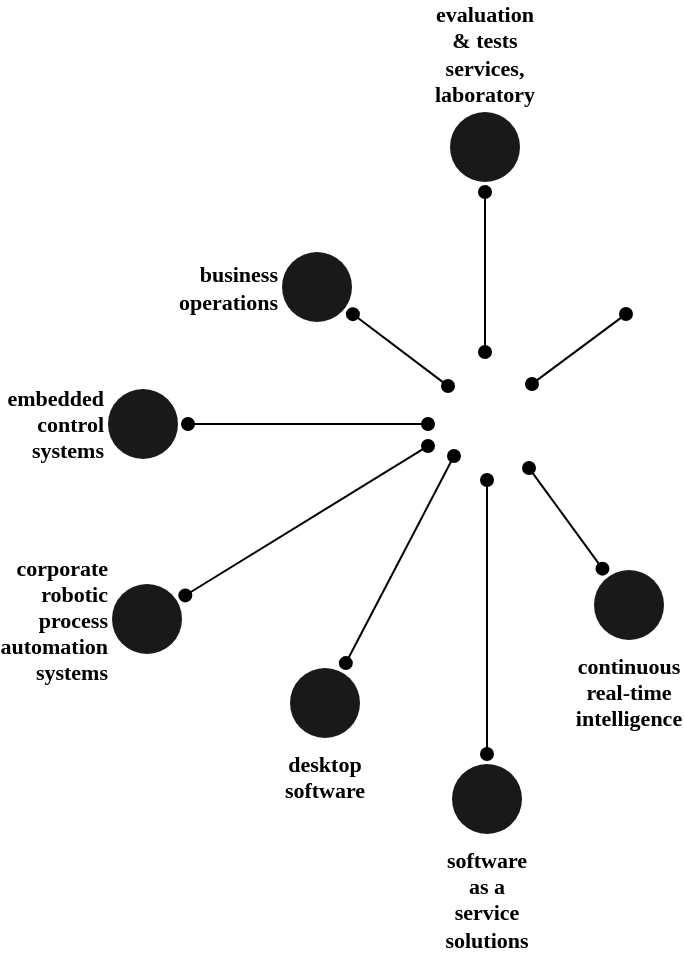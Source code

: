 <mxfile version="22.1.2" type="device" pages="3">
  <diagram name="serving" id="B8YJLKPye3qC7PbBZhVp">
    <mxGraphModel dx="1434" dy="1004" grid="1" gridSize="10" guides="1" tooltips="1" connect="1" arrows="1" fold="1" page="1" pageScale="1" pageWidth="1169" pageHeight="827" math="0" shadow="0">
      <root>
        <mxCell id="0" />
        <mxCell id="1" parent="0" />
        <mxCell id="2Bt4Rq4BfYx-2PrmW1WO-1" style="edgeStyle=orthogonalEdgeStyle;rounded=0;orthogonalLoop=1;jettySize=auto;html=1;startArrow=oval;startFill=1;endArrow=oval;endFill=1;targetPerimeterSpacing=5;sourcePerimeterSpacing=5;fontFamily=Asap;fontSource=https%3A%2F%2Ffonts.googleapis.com%2Fcss%3Ffamily%3DAsap;" parent="1" source="2Bt4Rq4BfYx-2PrmW1WO-2" edge="1">
          <mxGeometry relative="1" as="geometry">
            <mxPoint x="579.5" y="254" as="targetPoint" />
          </mxGeometry>
        </mxCell>
        <mxCell id="2Bt4Rq4BfYx-2PrmW1WO-2" value="software as a service solutions" style="ellipse;whiteSpace=wrap;html=1;aspect=fixed;fontFamily=Asap;fontSize=11;fillColor=#000000;strokeColor=none;rotation=0;labelPosition=center;verticalLabelPosition=bottom;align=center;verticalAlign=top;opacity=90;fontStyle=1;fontSource=https%3A%2F%2Ffonts.googleapis.com%2Fcss%3Ffamily%3DAsap;" parent="1" vertex="1">
          <mxGeometry x="562" y="396" width="35" height="35" as="geometry" />
        </mxCell>
        <mxCell id="2Bt4Rq4BfYx-2PrmW1WO-3" style="rounded=0;orthogonalLoop=1;jettySize=auto;html=1;endArrow=oval;endFill=1;startArrow=oval;startFill=1;targetPerimeterSpacing=5;sourcePerimeterSpacing=5;fontFamily=Asap;fontSource=https%3A%2F%2Ffonts.googleapis.com%2Fcss%3Ffamily%3DAsap;" parent="1" source="2Bt4Rq4BfYx-2PrmW1WO-4" edge="1">
          <mxGeometry relative="1" as="geometry">
            <mxPoint x="560" y="207" as="targetPoint" />
          </mxGeometry>
        </mxCell>
        <mxCell id="2Bt4Rq4BfYx-2PrmW1WO-4" value="business operations" style="ellipse;whiteSpace=wrap;html=1;aspect=fixed;fontFamily=Asap;fontSize=11;fillColor=#000000;strokeColor=none;rotation=0;labelPosition=left;verticalLabelPosition=middle;align=right;verticalAlign=middle;opacity=90;fontStyle=1;fontSource=https%3A%2F%2Ffonts.googleapis.com%2Fcss%3Ffamily%3DAsap;" parent="1" vertex="1">
          <mxGeometry x="477" y="140" width="35" height="35" as="geometry" />
        </mxCell>
        <mxCell id="uvL6xRQt1v_BcKy-2IlW-1" style="edgeStyle=orthogonalEdgeStyle;rounded=0;orthogonalLoop=1;jettySize=auto;html=1;fontFamily=Asap;fontSource=https%3A%2F%2Ffonts.googleapis.com%2Fcss%3Ffamily%3DAsap;endArrow=oval;endFill=1;jumpStyle=gap;sourcePerimeterSpacing=5;startArrow=oval;startFill=1;" edge="1" parent="1" source="2Bt4Rq4BfYx-2PrmW1WO-6">
          <mxGeometry relative="1" as="geometry">
            <mxPoint x="550" y="226" as="targetPoint" />
          </mxGeometry>
        </mxCell>
        <mxCell id="2Bt4Rq4BfYx-2PrmW1WO-6" value="embedded control systems" style="ellipse;whiteSpace=wrap;html=1;aspect=fixed;fontFamily=Asap;fontSize=11;fillColor=#000000;strokeColor=none;rotation=0;labelPosition=left;verticalLabelPosition=middle;align=right;verticalAlign=middle;opacity=90;fontStyle=1;fontSource=https%3A%2F%2Ffonts.googleapis.com%2Fcss%3Ffamily%3DAsap;" parent="1" vertex="1">
          <mxGeometry x="390" y="208.5" width="35" height="35" as="geometry" />
        </mxCell>
        <mxCell id="2Bt4Rq4BfYx-2PrmW1WO-7" style="rounded=0;orthogonalLoop=1;jettySize=auto;html=1;startArrow=oval;startFill=1;endArrow=oval;endFill=1;targetPerimeterSpacing=5;sourcePerimeterSpacing=5;fontFamily=Asap;fontSource=https%3A%2F%2Ffonts.googleapis.com%2Fcss%3Ffamily%3DAsap;" parent="1" source="2Bt4Rq4BfYx-2PrmW1WO-8" edge="1">
          <mxGeometry relative="1" as="geometry">
            <mxPoint x="550" y="237" as="targetPoint" />
          </mxGeometry>
        </mxCell>
        <mxCell id="2Bt4Rq4BfYx-2PrmW1WO-8" value="corporate robotic process automation systems" style="ellipse;whiteSpace=wrap;html=1;aspect=fixed;fontFamily=Asap;fontSize=11;fillColor=#000000;strokeColor=none;rotation=0;labelPosition=left;verticalLabelPosition=middle;align=right;verticalAlign=middle;opacity=90;fontStyle=1;fontSource=https%3A%2F%2Ffonts.googleapis.com%2Fcss%3Ffamily%3DAsap;" parent="1" vertex="1">
          <mxGeometry x="392" y="306" width="35" height="35" as="geometry" />
        </mxCell>
        <mxCell id="2Bt4Rq4BfYx-2PrmW1WO-9" style="rounded=0;orthogonalLoop=1;jettySize=auto;html=1;startArrow=oval;startFill=1;endArrow=oval;endFill=1;targetPerimeterSpacing=5;sourcePerimeterSpacing=5;fontFamily=Asap;fontSource=https%3A%2F%2Ffonts.googleapis.com%2Fcss%3Ffamily%3DAsap;" parent="1" source="2Bt4Rq4BfYx-2PrmW1WO-10" edge="1">
          <mxGeometry relative="1" as="geometry">
            <mxPoint x="563" y="242" as="targetPoint" />
          </mxGeometry>
        </mxCell>
        <UserObject label="desktop software" tooltip="Controller, Asset Owner" id="2Bt4Rq4BfYx-2PrmW1WO-10">
          <mxCell style="ellipse;whiteSpace=wrap;html=1;aspect=fixed;fontFamily=Asap;fontSize=11;fillColor=#000000;strokeColor=none;rotation=0;labelPosition=center;verticalLabelPosition=bottom;align=center;verticalAlign=top;opacity=90;fontStyle=1;fontSource=https%3A%2F%2Ffonts.googleapis.com%2Fcss%3Ffamily%3DAsap;" parent="1" vertex="1">
            <mxGeometry x="481" y="348" width="35" height="35" as="geometry" />
          </mxCell>
        </UserObject>
        <mxCell id="2Bt4Rq4BfYx-2PrmW1WO-11" value="" style="endArrow=oval;html=1;rounded=0;startArrow=oval;startFill=1;endFill=1;fontFamily=Asap;fontSource=https%3A%2F%2Ffonts.googleapis.com%2Fcss%3Ffamily%3DAsap;" parent="1" edge="1">
          <mxGeometry width="50" height="50" relative="1" as="geometry">
            <mxPoint x="602" y="206" as="sourcePoint" />
            <mxPoint x="649" y="171" as="targetPoint" />
          </mxGeometry>
        </mxCell>
        <mxCell id="2Bt4Rq4BfYx-2PrmW1WO-12" style="rounded=0;orthogonalLoop=1;jettySize=auto;html=1;startArrow=oval;startFill=1;endArrow=oval;endFill=1;targetPerimeterSpacing=5;sourcePerimeterSpacing=5;fontFamily=Asap;fontSource=https%3A%2F%2Ffonts.googleapis.com%2Fcss%3Ffamily%3DAsap;" parent="1" source="2Bt4Rq4BfYx-2PrmW1WO-13" edge="1">
          <mxGeometry relative="1" as="geometry">
            <mxPoint x="600.5" y="248" as="targetPoint" />
          </mxGeometry>
        </mxCell>
        <UserObject label="continuous real-time intelligence" tooltip="&lt;a href=&quot;https://www.gartner.com/en/information-technology/glossary/continuous-intelligence&quot;&gt;Definition&lt;/a&gt;, &lt;a href=&quot;https://cloud.google.com/blog/products/data-analytics/google-clouds-innovations-for-continuous-real-time-intelligence/&quot;&gt;Google&#39;s Approach&lt;/a&gt;" id="2Bt4Rq4BfYx-2PrmW1WO-13">
          <mxCell style="ellipse;whiteSpace=wrap;html=1;aspect=fixed;fontFamily=Asap;fontSize=11;fillColor=#000000;strokeColor=none;rotation=0;labelPosition=center;verticalLabelPosition=bottom;align=center;verticalAlign=top;opacity=90;fontStyle=1;fontSource=https%3A%2F%2Ffonts.googleapis.com%2Fcss%3Ffamily%3DAsap;" parent="1" vertex="1">
            <mxGeometry x="633" y="299" width="35" height="35" as="geometry" />
          </mxCell>
        </UserObject>
        <mxCell id="uvL6xRQt1v_BcKy-2IlW-2" style="edgeStyle=orthogonalEdgeStyle;rounded=0;orthogonalLoop=1;jettySize=auto;html=1;fontFamily=Asap;fontSource=https%3A%2F%2Ffonts.googleapis.com%2Fcss%3Ffamily%3DAsap;endArrow=oval;endFill=1;jumpStyle=gap;sourcePerimeterSpacing=5;startArrow=oval;startFill=1;" edge="1" parent="1" source="2Bt4Rq4BfYx-2PrmW1WO-15">
          <mxGeometry relative="1" as="geometry">
            <mxPoint x="578.5" y="190" as="targetPoint" />
          </mxGeometry>
        </mxCell>
        <UserObject label="evaluation &amp;amp; tests services, laboratory" tooltip="&lt;a href=&quot;https://www.gartner.com/en/information-technology/glossary/continuous-intelligence&quot;&gt;Definition&lt;/a&gt;, &lt;a href=&quot;https://cloud.google.com/blog/products/data-analytics/google-clouds-innovations-for-continuous-real-time-intelligence/&quot;&gt;Google&#39;s Approach&lt;/a&gt;" id="2Bt4Rq4BfYx-2PrmW1WO-15">
          <mxCell style="ellipse;whiteSpace=wrap;html=1;aspect=fixed;fontFamily=Asap;fontSize=11;fillColor=#000000;strokeColor=none;rotation=0;labelPosition=center;verticalLabelPosition=top;align=center;verticalAlign=bottom;opacity=90;fontStyle=1;fontSource=https%3A%2F%2Ffonts.googleapis.com%2Fcss%3Ffamily%3DAsap;flipV=1;" parent="1" vertex="1">
            <mxGeometry x="561" y="70" width="35" height="35" as="geometry" />
          </mxCell>
        </UserObject>
      </root>
    </mxGraphModel>
  </diagram>
  <diagram id="yfDN92w2lRwXXYNP77dG" name="systems">
    <mxGraphModel dx="1434" dy="1004" grid="1" gridSize="10" guides="1" tooltips="1" connect="1" arrows="1" fold="1" page="1" pageScale="1" pageWidth="1169" pageHeight="827" math="0" shadow="0">
      <root>
        <mxCell id="0" />
        <mxCell id="1" parent="0" />
        <mxCell id="NSVp-qioy5Gy7aW1nyWw-1" style="edgeStyle=orthogonalEdgeStyle;rounded=0;orthogonalLoop=1;jettySize=auto;html=1;startArrow=oval;startFill=1;endArrow=oval;endFill=1;targetPerimeterSpacing=5;sourcePerimeterSpacing=5;fontFamily=Asap;fontSource=https%3A%2F%2Ffonts.googleapis.com%2Fcss%3Ffamily%3DAsap;fontSize=10;textOpacity=80;" parent="1" source="NSVp-qioy5Gy7aW1nyWw-2" edge="1">
          <mxGeometry relative="1" as="geometry">
            <mxPoint x="309.5" y="504" as="targetPoint" />
          </mxGeometry>
        </mxCell>
        <mxCell id="NSVp-qioy5Gy7aW1nyWw-2" value="Natural Language Processing Statements" style="ellipse;whiteSpace=wrap;html=1;aspect=fixed;fontFamily=Asap;fontSize=10;fillColor=#000000;strokeColor=none;rotation=0;labelPosition=center;verticalLabelPosition=bottom;align=center;verticalAlign=top;opacity=90;fontStyle=1;fontSource=https%3A%2F%2Ffonts.googleapis.com%2Fcss%3Ffamily%3DAsap;textOpacity=80;" parent="1" vertex="1">
          <mxGeometry x="292" y="584" width="35" height="35" as="geometry" />
        </mxCell>
        <mxCell id="NSVp-qioy5Gy7aW1nyWw-3" style="rounded=0;orthogonalLoop=1;jettySize=auto;html=1;endArrow=oval;endFill=1;startArrow=oval;startFill=1;sourcePerimeterSpacing=5;targetPerimeterSpacing=5;opacity=60;fontFamily=Asap;fontSource=https%3A%2F%2Ffonts.googleapis.com%2Fcss%3Ffamily%3DAsap;fontSize=10;textOpacity=80;" parent="1" source="NSVp-qioy5Gy7aW1nyWw-4" edge="1">
          <mxGeometry relative="1" as="geometry">
            <mxPoint x="560" y="430" as="targetPoint" />
          </mxGeometry>
        </mxCell>
        <UserObject label="Model Business Metrics" tooltip="Must be aware of developments that involve (a) confidential &amp; sensitive data, (b) externally facing services." id="NSVp-qioy5Gy7aW1nyWw-4">
          <mxCell style="ellipse;whiteSpace=wrap;html=1;aspect=fixed;fontFamily=Asap;fontSize=10;fillColor=#4D4D4D;strokeColor=none;rotation=0;labelPosition=right;verticalLabelPosition=middle;align=left;verticalAlign=middle;fontStyle=1;opacity=60;fontSource=https%3A%2F%2Ffonts.googleapis.com%2Fcss%3Ffamily%3DAsap;textOpacity=80;" parent="1" vertex="1">
            <mxGeometry x="640" y="350" width="35" height="35" as="geometry" />
          </mxCell>
        </UserObject>
        <mxCell id="NSVp-qioy5Gy7aW1nyWw-5" style="edgeStyle=orthogonalEdgeStyle;rounded=0;orthogonalLoop=1;jettySize=auto;html=1;entryX=1;entryY=0.5;entryDx=0;entryDy=0;endArrow=oval;endFill=1;startArrow=oval;startFill=1;targetPerimeterSpacing=5;sourcePerimeterSpacing=5;jumpStyle=none;endSize=6;opacity=60;fontFamily=Asap;fontSource=https%3A%2F%2Ffonts.googleapis.com%2Fcss%3Ffamily%3DAsap;fontSize=10;textOpacity=80;" parent="1" source="NSVp-qioy5Gy7aW1nyWw-6" edge="1">
          <mxGeometry relative="1" as="geometry">
            <mxPoint x="567" y="435" as="targetPoint" />
          </mxGeometry>
        </mxCell>
        <UserObject label="Model Performance Metrics" tooltip="Interacts with the cloud platform service team, and has a good understanding of the agency&#39;s cloud platform tools." id="NSVp-qioy5Gy7aW1nyWw-6">
          <mxCell style="ellipse;whiteSpace=wrap;html=1;aspect=fixed;fontFamily=Asap;fontSize=10;fillColor=#4D4D4D;strokeColor=none;rotation=0;labelPosition=center;verticalLabelPosition=bottom;align=center;verticalAlign=top;fontStyle=1;opacity=60;fontSource=https%3A%2F%2Ffonts.googleapis.com%2Fcss%3Ffamily%3DAsap;textOpacity=80;" parent="1" vertex="1">
            <mxGeometry x="657" y="417.5" width="35" height="35" as="geometry" />
          </mxCell>
        </UserObject>
        <mxCell id="NSVp-qioy5Gy7aW1nyWw-7" style="rounded=0;orthogonalLoop=1;jettySize=auto;html=1;endArrow=oval;endFill=1;startArrow=oval;startFill=1;sourcePerimeterSpacing=5;targetPerimeterSpacing=5;opacity=60;fontFamily=Asap;fontSource=https%3A%2F%2Ffonts.googleapis.com%2Fcss%3Ffamily%3DAsap;fontSize=10;textOpacity=80;" parent="1" source="NSVp-qioy5Gy7aW1nyWw-8" edge="1">
          <mxGeometry relative="1" as="geometry">
            <mxPoint x="560" y="420" as="targetPoint" />
            <Array as="points">
              <mxPoint x="570" y="390" />
            </Array>
          </mxGeometry>
        </mxCell>
        <mxCell id="NSVp-qioy5Gy7aW1nyWw-8" value="Model Aim" style="ellipse;whiteSpace=wrap;html=1;aspect=fixed;fontFamily=Asap;fontSize=10;fillColor=#4D4D4D;strokeColor=none;rotation=0;labelPosition=right;verticalLabelPosition=middle;align=left;verticalAlign=middle;fontStyle=1;opacity=60;fontSource=https%3A%2F%2Ffonts.googleapis.com%2Fcss%3Ffamily%3DAsap;textOpacity=80;" parent="1" vertex="1">
          <mxGeometry x="570" y="305" width="35" height="35" as="geometry" />
        </mxCell>
        <mxCell id="NSVp-qioy5Gy7aW1nyWw-9" style="rounded=0;orthogonalLoop=1;jettySize=auto;html=1;endArrow=oval;endFill=1;startArrow=oval;startFill=1;targetPerimeterSpacing=5;sourcePerimeterSpacing=5;fontFamily=Asap;fontSource=https%3A%2F%2Ffonts.googleapis.com%2Fcss%3Ffamily%3DAsap;fontSize=10;textOpacity=80;" parent="1" source="NSVp-qioy5Gy7aW1nyWw-10" edge="1">
          <mxGeometry relative="1" as="geometry">
            <mxPoint x="290" y="474" as="targetPoint" />
          </mxGeometry>
        </mxCell>
        <mxCell id="NSVp-qioy5Gy7aW1nyWw-10" value="Features: lineage, sensitivity, profile, errors, etc." style="ellipse;whiteSpace=wrap;html=1;aspect=fixed;fontFamily=Asap;fontSize=10;fillColor=#000000;strokeColor=none;rotation=0;labelPosition=left;verticalLabelPosition=middle;align=right;verticalAlign=middle;opacity=90;fontStyle=1;fontSource=https%3A%2F%2Ffonts.googleapis.com%2Fcss%3Ffamily%3DAsap;textOpacity=80;" parent="1" vertex="1">
          <mxGeometry x="207" y="407" width="35" height="35" as="geometry" />
        </mxCell>
        <mxCell id="NSVp-qioy5Gy7aW1nyWw-11" style="rounded=0;orthogonalLoop=1;jettySize=auto;html=1;strokeColor=#330000;opacity=60;startArrow=oval;startFill=1;endArrow=oval;endFill=1;targetPerimeterSpacing=5;sourcePerimeterSpacing=5;fontFamily=Asap;fontSource=https%3A%2F%2Ffonts.googleapis.com%2Fcss%3Ffamily%3DAsap;fontSize=10;textOpacity=80;" parent="1" source="NSVp-qioy5Gy7aW1nyWw-12" edge="1">
          <mxGeometry relative="1" as="geometry">
            <mxPoint x="496" y="602" as="targetPoint" />
          </mxGeometry>
        </mxCell>
        <mxCell id="NSVp-qioy5Gy7aW1nyWw-12" value="Performance &amp;amp; Scalability" style="ellipse;whiteSpace=wrap;html=1;aspect=fixed;fontFamily=Asap;fontSize=10;fillColor=#330000;strokeColor=none;rotation=0;labelPosition=center;verticalLabelPosition=bottom;align=center;verticalAlign=top;opacity=60;fontStyle=1;fontSource=https%3A%2F%2Ffonts.googleapis.com%2Fcss%3Ffamily%3DAsap;textOpacity=80;" parent="1" vertex="1">
          <mxGeometry x="501" y="667" width="35" height="35" as="geometry" />
        </mxCell>
        <mxCell id="NSVp-qioy5Gy7aW1nyWw-13" style="edgeStyle=orthogonalEdgeStyle;rounded=0;orthogonalLoop=1;jettySize=auto;html=1;strokeColor=#330000;opacity=60;startArrow=oval;startFill=1;endArrow=oval;endFill=1;targetPerimeterSpacing=5;sourcePerimeterSpacing=5;fontFamily=Asap;fontSource=https%3A%2F%2Ffonts.googleapis.com%2Fcss%3Ffamily%3DAsap;fontSize=10;textOpacity=80;" parent="1" source="NSVp-qioy5Gy7aW1nyWw-14" edge="1">
          <mxGeometry relative="1" as="geometry">
            <mxPoint x="516" y="569.5" as="targetPoint" />
          </mxGeometry>
        </mxCell>
        <mxCell id="NSVp-qioy5Gy7aW1nyWw-14" value="System Context &amp;amp; Architectures" style="ellipse;whiteSpace=wrap;html=1;aspect=fixed;fontFamily=Asap;fontSize=10;fillColor=#330000;strokeColor=none;rotation=0;labelPosition=right;verticalLabelPosition=middle;align=left;verticalAlign=middle;opacity=60;fontStyle=1;fontSource=https%3A%2F%2Ffonts.googleapis.com%2Fcss%3Ffamily%3DAsap;textOpacity=80;" parent="1" vertex="1">
          <mxGeometry x="571" y="552" width="35" height="35" as="geometry" />
        </mxCell>
        <mxCell id="NSVp-qioy5Gy7aW1nyWw-15" style="rounded=0;orthogonalLoop=1;jettySize=auto;html=1;strokeColor=#330000;opacity=60;startArrow=oval;startFill=1;endArrow=oval;endFill=1;targetPerimeterSpacing=5;sourcePerimeterSpacing=5;fontFamily=Asap;fontSource=https%3A%2F%2Ffonts.googleapis.com%2Fcss%3Ffamily%3DAsap;fontSize=10;textOpacity=80;" parent="1" source="NSVp-qioy5Gy7aW1nyWw-16" edge="1">
          <mxGeometry relative="1" as="geometry">
            <mxPoint x="516" y="582" as="targetPoint" />
          </mxGeometry>
        </mxCell>
        <mxCell id="NSVp-qioy5Gy7aW1nyWw-16" value="System Security" style="ellipse;whiteSpace=wrap;html=1;aspect=fixed;fontFamily=Asap;fontSize=10;fillColor=#330000;strokeColor=none;rotation=0;labelPosition=right;verticalLabelPosition=middle;align=left;verticalAlign=middle;opacity=60;fontStyle=1;fontSource=https%3A%2F%2Ffonts.googleapis.com%2Fcss%3Ffamily%3DAsap;textOpacity=80;" parent="1" vertex="1">
          <mxGeometry x="588" y="597" width="35" height="35" as="geometry" />
        </mxCell>
        <mxCell id="NSVp-qioy5Gy7aW1nyWw-17" style="rounded=0;orthogonalLoop=1;jettySize=auto;html=1;strokeColor=#330000;opacity=60;startArrow=oval;startFill=1;endArrow=oval;endFill=1;targetPerimeterSpacing=5;sourcePerimeterSpacing=5;fontFamily=Asap;fontSource=https%3A%2F%2Ffonts.googleapis.com%2Fcss%3Ffamily%3DAsap;fontSize=10;textOpacity=80;" parent="1" source="NSVp-qioy5Gy7aW1nyWw-18" edge="1">
          <mxGeometry relative="1" as="geometry">
            <mxPoint x="506" y="592" as="targetPoint" />
          </mxGeometry>
        </mxCell>
        <mxCell id="NSVp-qioy5Gy7aW1nyWw-18" value="Usability &amp;amp; Accessibility" style="ellipse;whiteSpace=wrap;html=1;aspect=fixed;fontFamily=Asap;fontSize=10;fillColor=#330000;strokeColor=none;rotation=0;labelPosition=right;verticalLabelPosition=middle;align=left;verticalAlign=middle;opacity=60;fontStyle=1;fontSource=https%3A%2F%2Ffonts.googleapis.com%2Fcss%3Ffamily%3DAsap;textOpacity=80;" parent="1" vertex="1">
          <mxGeometry x="556" y="652" width="35" height="35" as="geometry" />
        </mxCell>
        <mxCell id="NSVp-qioy5Gy7aW1nyWw-19" style="rounded=0;orthogonalLoop=1;jettySize=auto;html=1;strokeColor=#CC6600;opacity=60;startArrow=oval;startFill=1;endArrow=oval;endFill=1;targetPerimeterSpacing=5;sourcePerimeterSpacing=5;fontFamily=Asap;fontSource=https%3A%2F%2Ffonts.googleapis.com%2Fcss%3Ffamily%3DAsap;fontSize=10;textOpacity=80;" parent="1" source="NSVp-qioy5Gy7aW1nyWw-20" edge="1">
          <mxGeometry relative="1" as="geometry">
            <mxPoint x="416" y="537" as="targetPoint" />
          </mxGeometry>
        </mxCell>
        <mxCell id="NSVp-qioy5Gy7aW1nyWw-20" value="COST" style="ellipse;whiteSpace=wrap;html=1;aspect=fixed;fontFamily=Asap;fontSize=10;fillColor=#CC6600;strokeColor=none;rotation=0;labelPosition=center;verticalLabelPosition=bottom;align=center;verticalAlign=top;opacity=80;fontStyle=1;fontSource=https%3A%2F%2Ffonts.googleapis.com%2Fcss%3Ffamily%3DAsap;textOpacity=80;" parent="1" vertex="1">
          <mxGeometry x="398" y="597" width="35" height="35" as="geometry" />
        </mxCell>
        <mxCell id="NSVp-qioy5Gy7aW1nyWw-21" style="rounded=0;orthogonalLoop=1;jettySize=auto;html=1;strokeColor=#336600;endArrow=oval;endFill=1;startArrow=oval;startFill=1;targetPerimeterSpacing=5;sourcePerimeterSpacing=5;fontFamily=Asap;fontSource=https%3A%2F%2Ffonts.googleapis.com%2Fcss%3Ffamily%3DAsap;fontSize=10;textOpacity=80;" parent="1" edge="1">
          <mxGeometry relative="1" as="geometry">
            <mxPoint x="319" y="351" as="targetPoint" />
            <mxPoint x="254.975" y="306.342" as="sourcePoint" />
          </mxGeometry>
        </mxCell>
        <mxCell id="NSVp-qioy5Gy7aW1nyWw-22" value="Problem Statement" style="ellipse;whiteSpace=wrap;html=1;aspect=fixed;fontFamily=Asap;fontSize=10;fillColor=#336600;strokeColor=none;rotation=0;labelPosition=center;verticalLabelPosition=top;align=center;verticalAlign=bottom;opacity=40;fontStyle=1;fontSource=https%3A%2F%2Ffonts.googleapis.com%2Fcss%3Ffamily%3DAsap;textOpacity=80;" parent="1" vertex="1">
          <mxGeometry x="220" y="275" width="35" height="35" as="geometry" />
        </mxCell>
        <mxCell id="NSVp-qioy5Gy7aW1nyWw-23" style="rounded=0;orthogonalLoop=1;jettySize=auto;html=1;strokeColor=#336600;endArrow=oval;endFill=1;startArrow=oval;startFill=1;targetPerimeterSpacing=5;sourcePerimeterSpacing=5;fontFamily=Asap;fontSource=https%3A%2F%2Ffonts.googleapis.com%2Fcss%3Ffamily%3DAsap;fontSize=10;textOpacity=80;" parent="1" source="NSVp-qioy5Gy7aW1nyWw-24" edge="1">
          <mxGeometry relative="1" as="geometry">
            <mxPoint x="328" y="343" as="targetPoint" />
          </mxGeometry>
        </mxCell>
        <mxCell id="NSVp-qioy5Gy7aW1nyWw-24" value="Outcome Expectations" style="ellipse;whiteSpace=wrap;html=1;aspect=fixed;fontFamily=Asap;fontSize=10;fillColor=#336600;strokeColor=none;rotation=0;labelPosition=center;verticalLabelPosition=top;align=center;verticalAlign=bottom;opacity=40;fontStyle=1;fontSource=https%3A%2F%2Ffonts.googleapis.com%2Fcss%3Ffamily%3DAsap;textOpacity=80;" parent="1" vertex="1">
          <mxGeometry x="310" y="243" width="35" height="35" as="geometry" />
        </mxCell>
        <mxCell id="NSVp-qioy5Gy7aW1nyWw-25" value="PROJECT" style="ellipse;whiteSpace=wrap;html=1;aspect=fixed;fillColor=#000000;strokeColor=none;rotation=0;fontFamily=Asap;fontSize=10;fontStyle=1;fontColor=#FFFFFF;opacity=90;fontSource=https%3A%2F%2Ffonts.googleapis.com%2Fcss%3Ffamily%3DAsap;textOpacity=80;" parent="1" vertex="1">
          <mxGeometry x="360" y="400" width="125" height="125" as="geometry" />
        </mxCell>
        <mxCell id="NSVp-qioy5Gy7aW1nyWw-26" value="" style="endArrow=oval;html=1;rounded=0;endFill=1;startArrow=oval;startFill=1;opacity=60;fontFamily=Asap;fontSource=https%3A%2F%2Ffonts.googleapis.com%2Fcss%3Ffamily%3DAsap;fontSize=10;textOpacity=80;" parent="1" edge="1">
          <mxGeometry width="50" height="50" relative="1" as="geometry">
            <mxPoint x="502" y="466" as="sourcePoint" />
            <mxPoint x="552" y="436" as="targetPoint" />
          </mxGeometry>
        </mxCell>
        <mxCell id="NSVp-qioy5Gy7aW1nyWw-27" value="" style="endArrow=oval;html=1;rounded=0;strokeColor=#336600;endFill=1;startArrow=oval;startFill=1;fontFamily=Asap;fontSource=https%3A%2F%2Ffonts.googleapis.com%2Fcss%3Ffamily%3DAsap;fontSize=10;textOpacity=80;" parent="1" edge="1">
          <mxGeometry width="50" height="50" relative="1" as="geometry">
            <mxPoint x="330" y="360" as="sourcePoint" />
            <mxPoint x="380" y="400" as="targetPoint" />
          </mxGeometry>
        </mxCell>
        <mxCell id="NSVp-qioy5Gy7aW1nyWw-28" style="rounded=0;orthogonalLoop=1;jettySize=auto;html=1;startArrow=oval;startFill=1;endArrow=oval;endFill=1;targetPerimeterSpacing=5;sourcePerimeterSpacing=5;fontFamily=Asap;fontSource=https%3A%2F%2Ffonts.googleapis.com%2Fcss%3Ffamily%3DAsap;fontSize=10;textOpacity=80;" parent="1" source="NSVp-qioy5Gy7aW1nyWw-29" edge="1">
          <mxGeometry relative="1" as="geometry">
            <mxPoint x="280" y="494" as="targetPoint" />
          </mxGeometry>
        </mxCell>
        <mxCell id="NSVp-qioy5Gy7aW1nyWw-29" value="Motivation" style="ellipse;whiteSpace=wrap;html=1;aspect=fixed;fontFamily=Asap;fontSize=10;fillColor=#000000;strokeColor=none;rotation=0;labelPosition=left;verticalLabelPosition=middle;align=right;verticalAlign=middle;opacity=90;fontStyle=1;fontSource=https%3A%2F%2Ffonts.googleapis.com%2Fcss%3Ffamily%3DAsap;textOpacity=80;" parent="1" vertex="1">
          <mxGeometry x="140" y="477" width="35" height="35" as="geometry" />
        </mxCell>
        <mxCell id="NSVp-qioy5Gy7aW1nyWw-30" style="rounded=0;orthogonalLoop=1;jettySize=auto;html=1;startArrow=oval;startFill=1;endArrow=oval;endFill=1;targetPerimeterSpacing=5;sourcePerimeterSpacing=5;fontFamily=Asap;fontSource=https%3A%2F%2Ffonts.googleapis.com%2Fcss%3Ffamily%3DAsap;fontSize=10;textOpacity=80;" parent="1" source="NSVp-qioy5Gy7aW1nyWw-31" edge="1">
          <mxGeometry relative="1" as="geometry">
            <mxPoint x="280" y="504" as="targetPoint" />
          </mxGeometry>
        </mxCell>
        <mxCell id="NSVp-qioy5Gy7aW1nyWw-31" value="Collection Mechanism" style="ellipse;whiteSpace=wrap;html=1;aspect=fixed;fontFamily=Asap;fontSize=10;fillColor=#000000;strokeColor=none;rotation=0;labelPosition=left;verticalLabelPosition=middle;align=right;verticalAlign=middle;opacity=90;fontStyle=1;fontSource=https%3A%2F%2Ffonts.googleapis.com%2Fcss%3Ffamily%3DAsap;textOpacity=80;" parent="1" vertex="1">
          <mxGeometry x="172" y="539" width="35" height="35" as="geometry" />
        </mxCell>
        <mxCell id="NSVp-qioy5Gy7aW1nyWw-32" style="rounded=0;orthogonalLoop=1;jettySize=auto;html=1;startArrow=oval;startFill=1;endArrow=oval;endFill=1;targetPerimeterSpacing=5;sourcePerimeterSpacing=5;fontFamily=Asap;fontSource=https%3A%2F%2Ffonts.googleapis.com%2Fcss%3Ffamily%3DAsap;fontSize=10;textOpacity=80;" parent="1" source="NSVp-qioy5Gy7aW1nyWw-33" edge="1">
          <mxGeometry relative="1" as="geometry">
            <mxPoint x="290" y="504" as="targetPoint" />
          </mxGeometry>
        </mxCell>
        <UserObject label="Maintenance" tooltip="Controller, Asset Owner" id="NSVp-qioy5Gy7aW1nyWw-33">
          <mxCell style="ellipse;whiteSpace=wrap;html=1;aspect=fixed;fontFamily=Asap;fontSize=10;fillColor=#000000;strokeColor=none;rotation=0;labelPosition=center;verticalLabelPosition=bottom;align=center;verticalAlign=top;opacity=90;fontStyle=1;fontSource=https%3A%2F%2Ffonts.googleapis.com%2Fcss%3Ffamily%3DAsap;textOpacity=80;" parent="1" vertex="1">
            <mxGeometry x="185" y="610" width="35" height="35" as="geometry" />
          </mxCell>
        </UserObject>
        <mxCell id="NSVp-qioy5Gy7aW1nyWw-34" style="rounded=0;orthogonalLoop=1;jettySize=auto;html=1;strokeColor=#330000;opacity=60;startArrow=oval;startFill=1;endArrow=oval;endFill=1;targetPerimeterSpacing=5;sourcePerimeterSpacing=5;fontFamily=Asap;fontSource=https%3A%2F%2Ffonts.googleapis.com%2Fcss%3Ffamily%3DAsap;fontSize=10;textOpacity=80;" parent="1" source="NSVp-qioy5Gy7aW1nyWw-35" edge="1">
          <mxGeometry relative="1" as="geometry">
            <mxPoint x="486" y="602" as="targetPoint" />
          </mxGeometry>
        </mxCell>
        <mxCell id="NSVp-qioy5Gy7aW1nyWw-35" value="Reliability, Maintainability, Resilience, Availability" style="ellipse;whiteSpace=wrap;html=1;aspect=fixed;fontFamily=Asap;fontSize=10;fillColor=#330000;strokeColor=none;rotation=0;labelPosition=center;verticalLabelPosition=bottom;align=center;verticalAlign=top;opacity=60;fontStyle=1;fontSource=https%3A%2F%2Ffonts.googleapis.com%2Fcss%3Ffamily%3DAsap;textOpacity=80;" parent="1" vertex="1">
          <mxGeometry x="424" y="719" width="35" height="35" as="geometry" />
        </mxCell>
        <mxCell id="NSVp-qioy5Gy7aW1nyWw-36" style="rounded=0;orthogonalLoop=1;jettySize=auto;html=1;endArrow=oval;endFill=1;startArrow=oval;startFill=1;targetPerimeterSpacing=5;sourcePerimeterSpacing=5;strokeColor=#336600;fontFamily=Asap;fontSource=https%3A%2F%2Ffonts.googleapis.com%2Fcss%3Ffamily%3DAsap;fontSize=10;textOpacity=80;" parent="1" source="NSVp-qioy5Gy7aW1nyWw-37" edge="1">
          <mxGeometry relative="1" as="geometry">
            <mxPoint x="340" y="350" as="targetPoint" />
          </mxGeometry>
        </mxCell>
        <mxCell id="NSVp-qioy5Gy7aW1nyWw-37" value="Deployment Goal" style="ellipse;whiteSpace=wrap;html=1;aspect=fixed;fontFamily=Asap;fontSize=10;fillColor=#336600;strokeColor=none;rotation=0;labelPosition=center;verticalLabelPosition=top;align=center;verticalAlign=bottom;opacity=40;fontStyle=1;fontSource=https%3A%2F%2Ffonts.googleapis.com%2Fcss%3Ffamily%3DAsap;textOpacity=80;" parent="1" vertex="1">
          <mxGeometry x="379" y="270" width="35" height="35" as="geometry" />
        </mxCell>
        <mxCell id="NSVp-qioy5Gy7aW1nyWw-38" value="" style="endArrow=oval;html=1;rounded=0;startArrow=oval;startFill=1;endFill=1;fontFamily=Asap;fontSource=https%3A%2F%2Ffonts.googleapis.com%2Fcss%3Ffamily%3DAsap;fontSize=10;textOpacity=80;" parent="1" edge="1">
          <mxGeometry width="50" height="50" relative="1" as="geometry">
            <mxPoint x="303" y="489" as="sourcePoint" />
            <mxPoint x="350" y="454" as="targetPoint" />
          </mxGeometry>
        </mxCell>
        <mxCell id="NSVp-qioy5Gy7aW1nyWw-39" value="" style="endArrow=oval;html=1;rounded=0;startArrow=oval;startFill=1;endFill=1;targetPerimeterSpacing=5;sourcePerimeterSpacing=5;strokeColor=#330000;opacity=60;fontFamily=Asap;fontSource=https%3A%2F%2Ffonts.googleapis.com%2Fcss%3Ffamily%3DAsap;fontSize=10;textOpacity=80;" parent="1" edge="1">
          <mxGeometry width="50" height="50" relative="1" as="geometry">
            <mxPoint x="451" y="530" as="sourcePoint" />
            <mxPoint x="491" y="580" as="targetPoint" />
          </mxGeometry>
        </mxCell>
        <mxCell id="NSVp-qioy5Gy7aW1nyWw-40" value="NON-FUNCTIONAL REQUIREMENTS" style="text;html=1;strokeColor=none;fillColor=none;align=center;verticalAlign=middle;whiteSpace=wrap;rounded=0;fontFamily=Asap;fontStyle=1;fontSize=10;fontSource=https%3A%2F%2Ffonts.googleapis.com%2Fcss%3Ffamily%3DAsap;textOpacity=80;" parent="1" vertex="1">
          <mxGeometry x="626" y="722" width="130" height="30" as="geometry" />
        </mxCell>
        <mxCell id="NSVp-qioy5Gy7aW1nyWw-41" value="MODEL" style="text;html=1;strokeColor=none;fillColor=none;align=center;verticalAlign=middle;whiteSpace=wrap;rounded=0;fontFamily=Asap;fontStyle=1;fontSize=10;fontSource=https%3A%2F%2Ffonts.googleapis.com%2Fcss%3Ffamily%3DAsap;textOpacity=80;" parent="1" vertex="1">
          <mxGeometry x="710" y="330" width="130" height="30" as="geometry" />
        </mxCell>
        <mxCell id="NSVp-qioy5Gy7aW1nyWw-42" value="CRITICAL PRELIMINARIES" style="text;html=1;strokeColor=none;fillColor=none;align=center;verticalAlign=middle;whiteSpace=wrap;rounded=0;fontFamily=Asap;fontStyle=1;fontSize=10;fontSource=https%3A%2F%2Ffonts.googleapis.com%2Fcss%3Ffamily%3DAsap;textOpacity=80;" parent="1" vertex="1">
          <mxGeometry x="112" y="190" width="130" height="30" as="geometry" />
        </mxCell>
        <mxCell id="NSVp-qioy5Gy7aW1nyWw-43" value="DATA &amp;amp; DATASHEETS" style="text;html=1;strokeColor=none;fillColor=none;align=center;verticalAlign=middle;whiteSpace=wrap;rounded=0;fontFamily=Asap;fontStyle=1;fontSize=10;fontSource=https%3A%2F%2Ffonts.googleapis.com%2Fcss%3Ffamily%3DAsap;textOpacity=80;" parent="1" vertex="1">
          <mxGeometry x="10" y="610" width="90" height="30" as="geometry" />
        </mxCell>
        <mxCell id="NSVp-qioy5Gy7aW1nyWw-44" style="rounded=0;orthogonalLoop=1;jettySize=auto;html=1;endArrow=oval;endFill=1;startArrow=oval;startFill=1;startSize=6;sourcePerimeterSpacing=6;targetPerimeterSpacing=6;strokeWidth=0.5;strokeColor=#CC6600;fontFamily=Asap;fontSource=https%3A%2F%2Ffonts.googleapis.com%2Fcss%3Ffamily%3DAsap;fontSize=10;textOpacity=80;" parent="1" source="NSVp-qioy5Gy7aW1nyWw-45" edge="1">
          <mxGeometry relative="1" as="geometry">
            <mxPoint x="480" y="507" as="targetPoint" />
          </mxGeometry>
        </mxCell>
        <mxCell id="NSVp-qioy5Gy7aW1nyWw-45" value="FUNCTIONAL REQUIREMENTS" style="ellipse;whiteSpace=wrap;html=1;aspect=fixed;fontFamily=Asap;fontSize=10;fillColor=#CC6600;strokeColor=none;rotation=0;labelPosition=center;verticalLabelPosition=bottom;align=center;verticalAlign=top;opacity=90;fontStyle=1;fontSource=https%3A%2F%2Ffonts.googleapis.com%2Fcss%3Ffamily%3DAsap;textOpacity=80;" parent="1" vertex="1">
          <mxGeometry x="770" y="489" width="35" height="35" as="geometry" />
        </mxCell>
        <UserObject label="PROJECT CONSTRAINTS" tooltip="Implementation &amp; Environment / Solution / Budget / Time" id="NSVp-qioy5Gy7aW1nyWw-46">
          <mxCell style="ellipse;whiteSpace=wrap;html=1;aspect=fixed;fontFamily=Asap;fontSize=10;fillColor=#CC6600;strokeColor=none;rotation=0;labelPosition=center;verticalLabelPosition=bottom;align=center;verticalAlign=top;fontStyle=1;opacity=80;fontSource=https%3A%2F%2Ffonts.googleapis.com%2Fcss%3Ffamily%3DAsap;textOpacity=80;" parent="1" vertex="1">
            <mxGeometry x="459" y="315" width="35" height="35" as="geometry" />
          </mxCell>
        </UserObject>
        <mxCell id="NSVp-qioy5Gy7aW1nyWw-47" value="RISKS" style="ellipse;whiteSpace=wrap;html=1;aspect=fixed;fontFamily=Asap;fontSize=10;fillColor=#CC6600;strokeColor=none;rotation=0;labelPosition=center;verticalLabelPosition=bottom;align=center;verticalAlign=top;opacity=80;fontStyle=1;fontSource=https%3A%2F%2Ffonts.googleapis.com%2Fcss%3Ffamily%3DAsap;textOpacity=80;" parent="1" vertex="1">
          <mxGeometry x="175" y="722" width="35" height="35" as="geometry" />
        </mxCell>
      </root>
    </mxGraphModel>
  </diagram>
  <diagram id="sidL6PrByhPBIP5aKCs1" name="Page-3">
    <mxGraphModel dx="1434" dy="1004" grid="1" gridSize="10" guides="1" tooltips="1" connect="1" arrows="1" fold="1" page="1" pageScale="1" pageWidth="1169" pageHeight="827" math="0" shadow="0">
      <root>
        <mxCell id="0" />
        <mxCell id="1" parent="0" />
        <mxCell id="hkdZksia2fjLtealymdl-1" value="" style="rounded=1;whiteSpace=wrap;html=1;fillColor=#FF8800;strokeColor=none;fontFamily=Asap;fontSource=https%3A%2F%2Ffonts.googleapis.com%2Fcss%3Ffamily%3DAsap;rotation=0;fontSize=10;textOpacity=80;" vertex="1" parent="1">
          <mxGeometry x="281" y="280" width="240" height="40" as="geometry" />
        </mxCell>
        <mxCell id="hkdZksia2fjLtealymdl-2" value="" style="rounded=1;whiteSpace=wrap;html=1;fillColor=#000000;strokeColor=none;fontFamily=Asap;fontSource=https%3A%2F%2Ffonts.googleapis.com%2Fcss%3Ffamily%3DAsap;fontSize=10;textOpacity=80;" vertex="1" parent="1">
          <mxGeometry x="523" y="280" width="400" height="40" as="geometry" />
        </mxCell>
        <mxCell id="hkdZksia2fjLtealymdl-4" value="PROJECT MANAGER" style="shape=curlyBracket;whiteSpace=wrap;html=1;rounded=1;labelPosition=left;verticalLabelPosition=middle;align=center;verticalAlign=middle;rotation=90;fontFamily=Asap;fontSource=https%3A%2F%2Ffonts.googleapis.com%2Fcss%3Ffamily%3DAsap;fontSize=10;horizontal=0;textOpacity=80;" vertex="1" parent="1">
          <mxGeometry x="345" y="80" width="30" height="320" as="geometry" />
        </mxCell>
        <mxCell id="hkdZksia2fjLtealymdl-5" style="edgeStyle=orthogonalEdgeStyle;rounded=0;orthogonalLoop=1;jettySize=auto;html=1;startArrow=oval;startFill=1;endArrow=oval;endFill=1;targetPerimeterSpacing=5;sourcePerimeterSpacing=5;fontFamily=Asap;fontSource=https%3A%2F%2Ffonts.googleapis.com%2Fcss%3Ffamily%3DAsap;fontSize=10;textOpacity=80;" edge="1" parent="1" source="hkdZksia2fjLtealymdl-6">
          <mxGeometry relative="1" as="geometry">
            <mxPoint x="408.5" y="1324" as="targetPoint" />
          </mxGeometry>
        </mxCell>
        <mxCell id="hkdZksia2fjLtealymdl-6" value="Data Owner" style="ellipse;whiteSpace=wrap;html=1;aspect=fixed;fontFamily=Asap;fontSize=10;fillColor=#000000;strokeColor=none;rotation=0;labelPosition=center;verticalLabelPosition=bottom;align=center;verticalAlign=top;opacity=90;fontSource=https%3A%2F%2Ffonts.googleapis.com%2Fcss%3Ffamily%3DAsap;fontStyle=1;textOpacity=80;" vertex="1" parent="1">
          <mxGeometry x="391" y="1404" width="35" height="35" as="geometry" />
        </mxCell>
        <mxCell id="hkdZksia2fjLtealymdl-7" style="rounded=0;orthogonalLoop=1;jettySize=auto;html=1;endArrow=oval;endFill=1;startArrow=oval;startFill=1;sourcePerimeterSpacing=5;targetPerimeterSpacing=5;opacity=60;fontFamily=Asap;fontSource=https%3A%2F%2Ffonts.googleapis.com%2Fcss%3Ffamily%3DAsap;fontSize=10;textOpacity=80;" edge="1" parent="1" source="hkdZksia2fjLtealymdl-8">
          <mxGeometry relative="1" as="geometry">
            <mxPoint x="639" y="1194" as="targetPoint" />
          </mxGeometry>
        </mxCell>
        <UserObject label="Infrastructure Team" tooltip="Must be aware of developments that involve (a) confidential &amp; sensitive data, (b) externally facing services." id="hkdZksia2fjLtealymdl-8">
          <mxCell style="ellipse;whiteSpace=wrap;html=1;aspect=fixed;fontFamily=Asap;fontSize=10;fillColor=#4D4D4D;strokeColor=none;rotation=0;labelPosition=right;verticalLabelPosition=middle;align=left;verticalAlign=middle;fontSource=https%3A%2F%2Ffonts.googleapis.com%2Fcss%3Ffamily%3DAsap;fontStyle=1;opacity=60;textOpacity=80;" vertex="1" parent="1">
            <mxGeometry x="719" y="1114" width="35" height="35" as="geometry" />
          </mxCell>
        </UserObject>
        <mxCell id="hkdZksia2fjLtealymdl-9" style="edgeStyle=orthogonalEdgeStyle;rounded=0;orthogonalLoop=1;jettySize=auto;html=1;entryX=1;entryY=0.5;entryDx=0;entryDy=0;endArrow=oval;endFill=1;startArrow=oval;startFill=1;targetPerimeterSpacing=5;sourcePerimeterSpacing=5;jumpStyle=none;endSize=6;opacity=60;fontFamily=Asap;fontSource=https%3A%2F%2Ffonts.googleapis.com%2Fcss%3Ffamily%3DAsap;fontSize=10;textOpacity=80;" edge="1" parent="1" source="hkdZksia2fjLtealymdl-10">
          <mxGeometry relative="1" as="geometry">
            <mxPoint x="646" y="1199" as="targetPoint" />
          </mxGeometry>
        </mxCell>
        <UserObject label="Architecture &amp;amp; Governance" tooltip="Interacts with the cloud platform service team, and has a good understanding of the agency&#39;s cloud platform tools." id="hkdZksia2fjLtealymdl-10">
          <mxCell style="ellipse;whiteSpace=wrap;html=1;aspect=fixed;fontFamily=Asap;fontSize=10;fillColor=#4D4D4D;strokeColor=none;rotation=0;labelPosition=center;verticalLabelPosition=bottom;align=center;verticalAlign=top;fontSource=https%3A%2F%2Ffonts.googleapis.com%2Fcss%3Ffamily%3DAsap;fontStyle=1;opacity=60;textOpacity=80;" vertex="1" parent="1">
            <mxGeometry x="736" y="1181.5" width="35" height="35" as="geometry" />
          </mxCell>
        </UserObject>
        <mxCell id="hkdZksia2fjLtealymdl-11" style="rounded=0;orthogonalLoop=1;jettySize=auto;html=1;endArrow=oval;endFill=1;startArrow=oval;startFill=1;sourcePerimeterSpacing=5;targetPerimeterSpacing=5;opacity=60;fontFamily=Asap;fontSource=https%3A%2F%2Ffonts.googleapis.com%2Fcss%3Ffamily%3DAsap;fontSize=10;textOpacity=80;" edge="1" parent="1" source="hkdZksia2fjLtealymdl-12">
          <mxGeometry relative="1" as="geometry">
            <mxPoint x="639" y="1184" as="targetPoint" />
            <Array as="points">
              <mxPoint x="649" y="1154" />
            </Array>
          </mxGeometry>
        </mxCell>
        <mxCell id="hkdZksia2fjLtealymdl-12" value="Information Technology" style="ellipse;whiteSpace=wrap;html=1;aspect=fixed;fontFamily=Asap;fontSize=10;fillColor=#4D4D4D;strokeColor=none;rotation=0;labelPosition=right;verticalLabelPosition=middle;align=left;verticalAlign=middle;fontSource=https%3A%2F%2Ffonts.googleapis.com%2Fcss%3Ffamily%3DAsap;fontStyle=1;opacity=60;textOpacity=80;" vertex="1" parent="1">
          <mxGeometry x="649" y="1069" width="35" height="35" as="geometry" />
        </mxCell>
        <mxCell id="hkdZksia2fjLtealymdl-13" style="rounded=0;orthogonalLoop=1;jettySize=auto;html=1;endArrow=oval;endFill=1;startArrow=oval;startFill=1;targetPerimeterSpacing=5;sourcePerimeterSpacing=5;fontFamily=Asap;fontSource=https%3A%2F%2Ffonts.googleapis.com%2Fcss%3Ffamily%3DAsap;fontSize=10;textOpacity=80;" edge="1" parent="1" source="hkdZksia2fjLtealymdl-14">
          <mxGeometry relative="1" as="geometry">
            <mxPoint x="389" y="1294" as="targetPoint" />
          </mxGeometry>
        </mxCell>
        <mxCell id="hkdZksia2fjLtealymdl-14" value="Problem Domain Experts" style="ellipse;whiteSpace=wrap;html=1;aspect=fixed;fontFamily=Asap;fontSize=10;fillColor=#000000;strokeColor=none;rotation=0;labelPosition=left;verticalLabelPosition=middle;align=right;verticalAlign=middle;opacity=90;fontSource=https%3A%2F%2Ffonts.googleapis.com%2Fcss%3Ffamily%3DAsap;fontStyle=1;textOpacity=80;" vertex="1" parent="1">
          <mxGeometry x="306" y="1227" width="35" height="35" as="geometry" />
        </mxCell>
        <mxCell id="hkdZksia2fjLtealymdl-15" style="rounded=0;orthogonalLoop=1;jettySize=auto;html=1;strokeColor=#330000;opacity=60;startArrow=oval;startFill=1;endArrow=oval;endFill=1;targetPerimeterSpacing=5;sourcePerimeterSpacing=5;fontFamily=Asap;fontSource=https%3A%2F%2Ffonts.googleapis.com%2Fcss%3Ffamily%3DAsap;fontSize=10;textOpacity=80;" edge="1" parent="1" source="hkdZksia2fjLtealymdl-16">
          <mxGeometry relative="1" as="geometry">
            <mxPoint x="609" y="1354" as="targetPoint" />
          </mxGeometry>
        </mxCell>
        <mxCell id="hkdZksia2fjLtealymdl-16" value="Data Scientists" style="ellipse;whiteSpace=wrap;html=1;aspect=fixed;fontFamily=Asap;fontSize=10;fillColor=#330000;strokeColor=none;rotation=0;labelPosition=center;verticalLabelPosition=bottom;align=center;verticalAlign=top;opacity=60;fontSource=https%3A%2F%2Ffonts.googleapis.com%2Fcss%3Ffamily%3DAsap;fontStyle=1;textOpacity=80;" vertex="1" parent="1">
          <mxGeometry x="614" y="1419" width="35" height="35" as="geometry" />
        </mxCell>
        <mxCell id="hkdZksia2fjLtealymdl-17" style="edgeStyle=orthogonalEdgeStyle;rounded=0;orthogonalLoop=1;jettySize=auto;html=1;strokeColor=#330000;opacity=60;startArrow=oval;startFill=1;endArrow=oval;endFill=1;targetPerimeterSpacing=5;sourcePerimeterSpacing=5;fontFamily=Asap;fontSource=https%3A%2F%2Ffonts.googleapis.com%2Fcss%3Ffamily%3DAsap;fontSize=10;textOpacity=80;" edge="1" parent="1" source="hkdZksia2fjLtealymdl-18">
          <mxGeometry relative="1" as="geometry">
            <mxPoint x="629" y="1321.5" as="targetPoint" />
          </mxGeometry>
        </mxCell>
        <mxCell id="hkdZksia2fjLtealymdl-18" value="Data Engineers" style="ellipse;whiteSpace=wrap;html=1;aspect=fixed;fontFamily=Asap;fontSize=10;fillColor=#330000;strokeColor=none;rotation=0;labelPosition=right;verticalLabelPosition=middle;align=left;verticalAlign=middle;opacity=60;fontSource=https%3A%2F%2Ffonts.googleapis.com%2Fcss%3Ffamily%3DAsap;fontStyle=1;textOpacity=80;" vertex="1" parent="1">
          <mxGeometry x="684" y="1304" width="35" height="35" as="geometry" />
        </mxCell>
        <mxCell id="hkdZksia2fjLtealymdl-19" style="rounded=0;orthogonalLoop=1;jettySize=auto;html=1;strokeColor=#330000;opacity=60;startArrow=oval;startFill=1;endArrow=oval;endFill=1;targetPerimeterSpacing=5;sourcePerimeterSpacing=5;fontFamily=Asap;fontSource=https%3A%2F%2Ffonts.googleapis.com%2Fcss%3Ffamily%3DAsap;fontSize=10;textOpacity=80;" edge="1" parent="1" source="hkdZksia2fjLtealymdl-20">
          <mxGeometry relative="1" as="geometry">
            <mxPoint x="629" y="1334" as="targetPoint" />
          </mxGeometry>
        </mxCell>
        <mxCell id="hkdZksia2fjLtealymdl-20" value="Machine Learning Engineer" style="ellipse;whiteSpace=wrap;html=1;aspect=fixed;fontFamily=Asap;fontSize=10;fillColor=#330000;strokeColor=none;rotation=0;labelPosition=right;verticalLabelPosition=middle;align=left;verticalAlign=middle;opacity=60;fontSource=https%3A%2F%2Ffonts.googleapis.com%2Fcss%3Ffamily%3DAsap;fontStyle=1;textOpacity=80;" vertex="1" parent="1">
          <mxGeometry x="701" y="1349" width="35" height="35" as="geometry" />
        </mxCell>
        <mxCell id="hkdZksia2fjLtealymdl-21" style="rounded=0;orthogonalLoop=1;jettySize=auto;html=1;strokeColor=#330000;opacity=60;startArrow=oval;startFill=1;endArrow=oval;endFill=1;targetPerimeterSpacing=5;sourcePerimeterSpacing=5;fontFamily=Asap;fontSource=https%3A%2F%2Ffonts.googleapis.com%2Fcss%3Ffamily%3DAsap;fontSize=10;textOpacity=80;" edge="1" parent="1" source="hkdZksia2fjLtealymdl-22">
          <mxGeometry relative="1" as="geometry">
            <mxPoint x="619" y="1344" as="targetPoint" />
          </mxGeometry>
        </mxCell>
        <mxCell id="hkdZksia2fjLtealymdl-22" value="Software Engineer" style="ellipse;whiteSpace=wrap;html=1;aspect=fixed;fontFamily=Asap;fontSize=10;fillColor=#330000;strokeColor=none;rotation=0;labelPosition=right;verticalLabelPosition=middle;align=left;verticalAlign=middle;opacity=60;fontSource=https%3A%2F%2Ffonts.googleapis.com%2Fcss%3Ffamily%3DAsap;fontStyle=1;textOpacity=80;" vertex="1" parent="1">
          <mxGeometry x="669" y="1404" width="35" height="35" as="geometry" />
        </mxCell>
        <mxCell id="hkdZksia2fjLtealymdl-23" style="rounded=0;orthogonalLoop=1;jettySize=auto;html=1;strokeColor=#330000;opacity=60;startArrow=oval;startFill=1;endArrow=oval;endFill=1;targetPerimeterSpacing=5;sourcePerimeterSpacing=5;fontFamily=Asap;fontSource=https%3A%2F%2Ffonts.googleapis.com%2Fcss%3Ffamily%3DAsap;fontSize=10;textOpacity=80;" edge="1" parent="1" source="hkdZksia2fjLtealymdl-24">
          <mxGeometry relative="1" as="geometry">
            <mxPoint x="589" y="1344" as="targetPoint" />
          </mxGeometry>
        </mxCell>
        <mxCell id="hkdZksia2fjLtealymdl-24" value="User Interface Designer" style="ellipse;whiteSpace=wrap;html=1;aspect=fixed;fontFamily=Asap;fontSize=10;fillColor=#330000;strokeColor=none;rotation=0;labelPosition=left;verticalLabelPosition=middle;align=right;verticalAlign=middle;opacity=60;fontSource=https%3A%2F%2Ffonts.googleapis.com%2Fcss%3Ffamily%3DAsap;fontStyle=1;textOpacity=80;" vertex="1" parent="1">
          <mxGeometry x="519" y="1404" width="35" height="35" as="geometry" />
        </mxCell>
        <mxCell id="hkdZksia2fjLtealymdl-25" style="rounded=0;orthogonalLoop=1;jettySize=auto;html=1;strokeColor=#336600;endArrow=oval;endFill=1;startArrow=oval;startFill=1;targetPerimeterSpacing=5;sourcePerimeterSpacing=5;fontFamily=Asap;fontSource=https%3A%2F%2Ffonts.googleapis.com%2Fcss%3Ffamily%3DAsap;fontSize=10;textOpacity=80;" edge="1" parent="1">
          <mxGeometry relative="1" as="geometry">
            <mxPoint x="398" y="1115" as="targetPoint" />
            <mxPoint x="333.975" y="1070.342" as="sourcePoint" />
          </mxGeometry>
        </mxCell>
        <mxCell id="hkdZksia2fjLtealymdl-26" value="Cyber Security" style="ellipse;whiteSpace=wrap;html=1;aspect=fixed;fontFamily=Asap;fontSize=10;fillColor=#336600;strokeColor=none;rotation=0;labelPosition=center;verticalLabelPosition=top;align=center;verticalAlign=bottom;opacity=40;fontSource=https%3A%2F%2Ffonts.googleapis.com%2Fcss%3Ffamily%3DAsap;fontStyle=1;textOpacity=80;" vertex="1" parent="1">
          <mxGeometry x="299" y="1039" width="35" height="35" as="geometry" />
        </mxCell>
        <mxCell id="hkdZksia2fjLtealymdl-27" style="rounded=0;orthogonalLoop=1;jettySize=auto;html=1;strokeColor=#336600;endArrow=oval;endFill=1;startArrow=oval;startFill=1;targetPerimeterSpacing=5;sourcePerimeterSpacing=5;fontFamily=Asap;fontSource=https%3A%2F%2Ffonts.googleapis.com%2Fcss%3Ffamily%3DAsap;fontSize=10;textOpacity=80;" edge="1" parent="1" source="hkdZksia2fjLtealymdl-28">
          <mxGeometry relative="1" as="geometry">
            <mxPoint x="407" y="1107" as="targetPoint" />
          </mxGeometry>
        </mxCell>
        <mxCell id="hkdZksia2fjLtealymdl-28" value="Corporate Programme Management Office" style="ellipse;whiteSpace=wrap;html=1;aspect=fixed;fontFamily=Asap;fontSize=10;fillColor=#336600;strokeColor=none;rotation=0;labelPosition=center;verticalLabelPosition=top;align=center;verticalAlign=bottom;opacity=40;fontSource=https%3A%2F%2Ffonts.googleapis.com%2Fcss%3Ffamily%3DAsap;fontStyle=1;textOpacity=80;" vertex="1" parent="1">
          <mxGeometry x="389" y="1007" width="35" height="35" as="geometry" />
        </mxCell>
        <mxCell id="hkdZksia2fjLtealymdl-29" value="BUSINESS / SPONSORING TEAM" style="ellipse;whiteSpace=wrap;html=1;aspect=fixed;fillColor=#000000;strokeColor=none;rotation=0;fontFamily=Asap;fontSource=https%3A%2F%2Ffonts.googleapis.com%2Fcss%3Ffamily%3DAsap;fontSize=10;fontStyle=0;fontColor=#FFFFFF;opacity=90;textOpacity=80;" vertex="1" parent="1">
          <mxGeometry x="439" y="1164" width="125" height="125" as="geometry" />
        </mxCell>
        <mxCell id="hkdZksia2fjLtealymdl-30" value="" style="endArrow=oval;html=1;rounded=0;endFill=1;startArrow=oval;startFill=1;opacity=60;fontFamily=Asap;fontSource=https%3A%2F%2Ffonts.googleapis.com%2Fcss%3Ffamily%3DAsap;fontSize=10;textOpacity=80;" edge="1" parent="1">
          <mxGeometry width="50" height="50" relative="1" as="geometry">
            <mxPoint x="581" y="1230" as="sourcePoint" />
            <mxPoint x="631" y="1200" as="targetPoint" />
          </mxGeometry>
        </mxCell>
        <mxCell id="hkdZksia2fjLtealymdl-31" value="" style="endArrow=oval;html=1;rounded=0;strokeColor=#336600;endFill=1;startArrow=oval;startFill=1;fontFamily=Asap;fontSource=https%3A%2F%2Ffonts.googleapis.com%2Fcss%3Ffamily%3DAsap;fontSize=10;textOpacity=80;" edge="1" parent="1">
          <mxGeometry width="50" height="50" relative="1" as="geometry">
            <mxPoint x="409" y="1124" as="sourcePoint" />
            <mxPoint x="459" y="1164" as="targetPoint" />
          </mxGeometry>
        </mxCell>
        <mxCell id="hkdZksia2fjLtealymdl-32" style="rounded=0;orthogonalLoop=1;jettySize=auto;html=1;startArrow=oval;startFill=1;endArrow=oval;endFill=1;targetPerimeterSpacing=5;sourcePerimeterSpacing=5;fontFamily=Asap;fontSource=https%3A%2F%2Ffonts.googleapis.com%2Fcss%3Ffamily%3DAsap;fontSize=10;textOpacity=80;" edge="1" parent="1" source="hkdZksia2fjLtealymdl-33">
          <mxGeometry relative="1" as="geometry">
            <mxPoint x="379" y="1314" as="targetPoint" />
          </mxGeometry>
        </mxCell>
        <mxCell id="hkdZksia2fjLtealymdl-33" value="Sponsor" style="ellipse;whiteSpace=wrap;html=1;aspect=fixed;fontFamily=Asap;fontSize=10;fillColor=#000000;strokeColor=none;rotation=0;labelPosition=left;verticalLabelPosition=middle;align=right;verticalAlign=middle;opacity=90;fontSource=https%3A%2F%2Ffonts.googleapis.com%2Fcss%3Ffamily%3DAsap;fontStyle=1;textOpacity=80;" vertex="1" parent="1">
          <mxGeometry x="239" y="1296" width="35" height="35" as="geometry" />
        </mxCell>
        <mxCell id="hkdZksia2fjLtealymdl-34" style="rounded=0;orthogonalLoop=1;jettySize=auto;html=1;startArrow=oval;startFill=1;endArrow=oval;endFill=1;targetPerimeterSpacing=5;sourcePerimeterSpacing=5;fontFamily=Asap;fontSource=https%3A%2F%2Ffonts.googleapis.com%2Fcss%3Ffamily%3DAsap;fontSize=10;textOpacity=80;" edge="1" parent="1" source="hkdZksia2fjLtealymdl-35">
          <mxGeometry relative="1" as="geometry">
            <mxPoint x="379" y="1324" as="targetPoint" />
          </mxGeometry>
        </mxCell>
        <mxCell id="hkdZksia2fjLtealymdl-35" value="Project Lead" style="ellipse;whiteSpace=wrap;html=1;aspect=fixed;fontFamily=Asap;fontSize=10;fillColor=#000000;strokeColor=none;rotation=0;labelPosition=left;verticalLabelPosition=middle;align=right;verticalAlign=middle;opacity=90;fontSource=https%3A%2F%2Ffonts.googleapis.com%2Fcss%3Ffamily%3DAsap;fontStyle=1;textOpacity=80;" vertex="1" parent="1">
          <mxGeometry x="271" y="1359" width="35" height="35" as="geometry" />
        </mxCell>
        <mxCell id="hkdZksia2fjLtealymdl-36" style="rounded=0;orthogonalLoop=1;jettySize=auto;html=1;startArrow=oval;startFill=1;endArrow=oval;endFill=1;targetPerimeterSpacing=5;sourcePerimeterSpacing=5;fontFamily=Asap;fontSource=https%3A%2F%2Ffonts.googleapis.com%2Fcss%3Ffamily%3DAsap;fontSize=10;textOpacity=80;" edge="1" parent="1" source="hkdZksia2fjLtealymdl-37">
          <mxGeometry relative="1" as="geometry">
            <mxPoint x="389" y="1324" as="targetPoint" />
          </mxGeometry>
        </mxCell>
        <mxCell id="hkdZksia2fjLtealymdl-37" value="Prospective Solution Users" style="ellipse;whiteSpace=wrap;html=1;aspect=fixed;fontFamily=Asap;fontSize=10;fillColor=#000000;strokeColor=none;rotation=0;labelPosition=center;verticalLabelPosition=bottom;align=center;verticalAlign=top;opacity=90;fontSource=https%3A%2F%2Ffonts.googleapis.com%2Fcss%3Ffamily%3DAsap;fontStyle=1;textOpacity=80;" vertex="1" parent="1">
          <mxGeometry x="319" y="1394" width="35" height="35" as="geometry" />
        </mxCell>
        <mxCell id="hkdZksia2fjLtealymdl-38" style="rounded=0;orthogonalLoop=1;jettySize=auto;html=1;strokeColor=#330000;opacity=60;startArrow=oval;startFill=1;endArrow=oval;endFill=1;targetPerimeterSpacing=5;sourcePerimeterSpacing=5;fontFamily=Asap;fontSource=https%3A%2F%2Ffonts.googleapis.com%2Fcss%3Ffamily%3DAsap;fontSize=10;textOpacity=80;" edge="1" parent="1" source="hkdZksia2fjLtealymdl-39">
          <mxGeometry relative="1" as="geometry">
            <mxPoint x="599" y="1354" as="targetPoint" />
          </mxGeometry>
        </mxCell>
        <mxCell id="hkdZksia2fjLtealymdl-39" value="Business Analyst" style="ellipse;whiteSpace=wrap;html=1;aspect=fixed;fontFamily=Asap;fontSize=10;fillColor=#330000;strokeColor=none;rotation=0;labelPosition=center;verticalLabelPosition=bottom;align=center;verticalAlign=top;opacity=60;fontSource=https%3A%2F%2Ffonts.googleapis.com%2Fcss%3Ffamily%3DAsap;fontStyle=1;textOpacity=80;" vertex="1" parent="1">
          <mxGeometry x="559" y="1439" width="35" height="35" as="geometry" />
        </mxCell>
        <mxCell id="hkdZksia2fjLtealymdl-40" style="rounded=0;orthogonalLoop=1;jettySize=auto;html=1;endArrow=oval;endFill=1;startArrow=oval;startFill=1;targetPerimeterSpacing=5;sourcePerimeterSpacing=5;strokeColor=#336600;fontFamily=Asap;fontSource=https%3A%2F%2Ffonts.googleapis.com%2Fcss%3Ffamily%3DAsap;fontSize=10;textOpacity=80;" edge="1" parent="1" source="hkdZksia2fjLtealymdl-41">
          <mxGeometry relative="1" as="geometry">
            <mxPoint x="419" y="1114" as="targetPoint" />
          </mxGeometry>
        </mxCell>
        <mxCell id="hkdZksia2fjLtealymdl-41" value="Corporate Risk" style="ellipse;whiteSpace=wrap;html=1;aspect=fixed;fontFamily=Asap;fontSize=10;fillColor=#336600;strokeColor=none;rotation=0;labelPosition=center;verticalLabelPosition=top;align=center;verticalAlign=bottom;opacity=40;fontSource=https%3A%2F%2Ffonts.googleapis.com%2Fcss%3Ffamily%3DAsap;fontStyle=1;textOpacity=80;" vertex="1" parent="1">
          <mxGeometry x="458" y="1034" width="35" height="35" as="geometry" />
        </mxCell>
        <mxCell id="hkdZksia2fjLtealymdl-42" value="" style="endArrow=oval;html=1;rounded=0;startArrow=oval;startFill=1;endFill=1;fontFamily=Asap;fontSource=https%3A%2F%2Ffonts.googleapis.com%2Fcss%3Ffamily%3DAsap;fontSize=10;textOpacity=80;" edge="1" parent="1">
          <mxGeometry width="50" height="50" relative="1" as="geometry">
            <mxPoint x="402" y="1309" as="sourcePoint" />
            <mxPoint x="449" y="1274" as="targetPoint" />
          </mxGeometry>
        </mxCell>
        <mxCell id="hkdZksia2fjLtealymdl-43" value="" style="endArrow=oval;html=1;rounded=0;startArrow=oval;startFill=1;endFill=1;targetPerimeterSpacing=5;sourcePerimeterSpacing=5;strokeColor=#330000;opacity=60;fontFamily=Asap;fontSource=https%3A%2F%2Ffonts.googleapis.com%2Fcss%3Ffamily%3DAsap;fontSize=10;textOpacity=80;" edge="1" parent="1">
          <mxGeometry width="50" height="50" relative="1" as="geometry">
            <mxPoint x="564" y="1282" as="sourcePoint" />
            <mxPoint x="604" y="1332" as="targetPoint" />
          </mxGeometry>
        </mxCell>
        <mxCell id="hkdZksia2fjLtealymdl-44" value="DEVELOPMENT PHASE STAKEHOLDERS&amp;nbsp;" style="text;html=1;strokeColor=none;fillColor=none;align=center;verticalAlign=middle;whiteSpace=wrap;rounded=0;" vertex="1" parent="1">
          <mxGeometry x="80" y="880" width="150" height="30" as="geometry" />
        </mxCell>
        <mxCell id="hkdZksia2fjLtealymdl-45" value="" style="rounded=1;whiteSpace=wrap;html=1;fillColor=#FF8800;strokeColor=none;fontFamily=Asap;fontSource=https%3A%2F%2Ffonts.googleapis.com%2Fcss%3Ffamily%3DAsap;rotation=0;fontSize=10;textOpacity=80;opacity=60;" vertex="1" parent="1">
          <mxGeometry x="200" y="280" width="80" height="40" as="geometry" />
        </mxCell>
        <mxCell id="hkdZksia2fjLtealymdl-46" value="Security Experts" style="ellipse;whiteSpace=wrap;html=1;aspect=fixed;fontFamily=Asap;fontSize=10;fillColor=#330000;strokeColor=none;rotation=0;labelPosition=center;verticalLabelPosition=bottom;align=center;verticalAlign=top;opacity=60;fontSource=https%3A%2F%2Ffonts.googleapis.com%2Fcss%3Ffamily%3DAsap;fontStyle=1;textOpacity=80;" vertex="1" parent="1">
          <mxGeometry x="614" y="1510" width="35" height="35" as="geometry" />
        </mxCell>
        <mxCell id="hkdZksia2fjLtealymdl-47" value="Systems Engineer" style="ellipse;whiteSpace=wrap;html=1;aspect=fixed;fontFamily=Asap;fontSize=10;fillColor=#330000;strokeColor=none;rotation=0;labelPosition=center;verticalLabelPosition=bottom;align=center;verticalAlign=top;opacity=60;fontSource=https%3A%2F%2Ffonts.googleapis.com%2Fcss%3Ffamily%3DAsap;fontStyle=1;textOpacity=80;" vertex="1" parent="1">
          <mxGeometry x="690" y="1500" width="35" height="35" as="geometry" />
        </mxCell>
        <mxCell id="hkdZksia2fjLtealymdl-48" value="Infrastructure Engineer" style="ellipse;whiteSpace=wrap;html=1;aspect=fixed;fontFamily=Asap;fontSize=10;fillColor=#330000;strokeColor=none;rotation=0;labelPosition=center;verticalLabelPosition=bottom;align=center;verticalAlign=top;opacity=60;fontSource=https%3A%2F%2Ffonts.googleapis.com%2Fcss%3Ffamily%3DAsap;fontStyle=1;textOpacity=80;" vertex="1" parent="1">
          <mxGeometry x="800" y="1460" width="35" height="35" as="geometry" />
        </mxCell>
      </root>
    </mxGraphModel>
  </diagram>
</mxfile>
